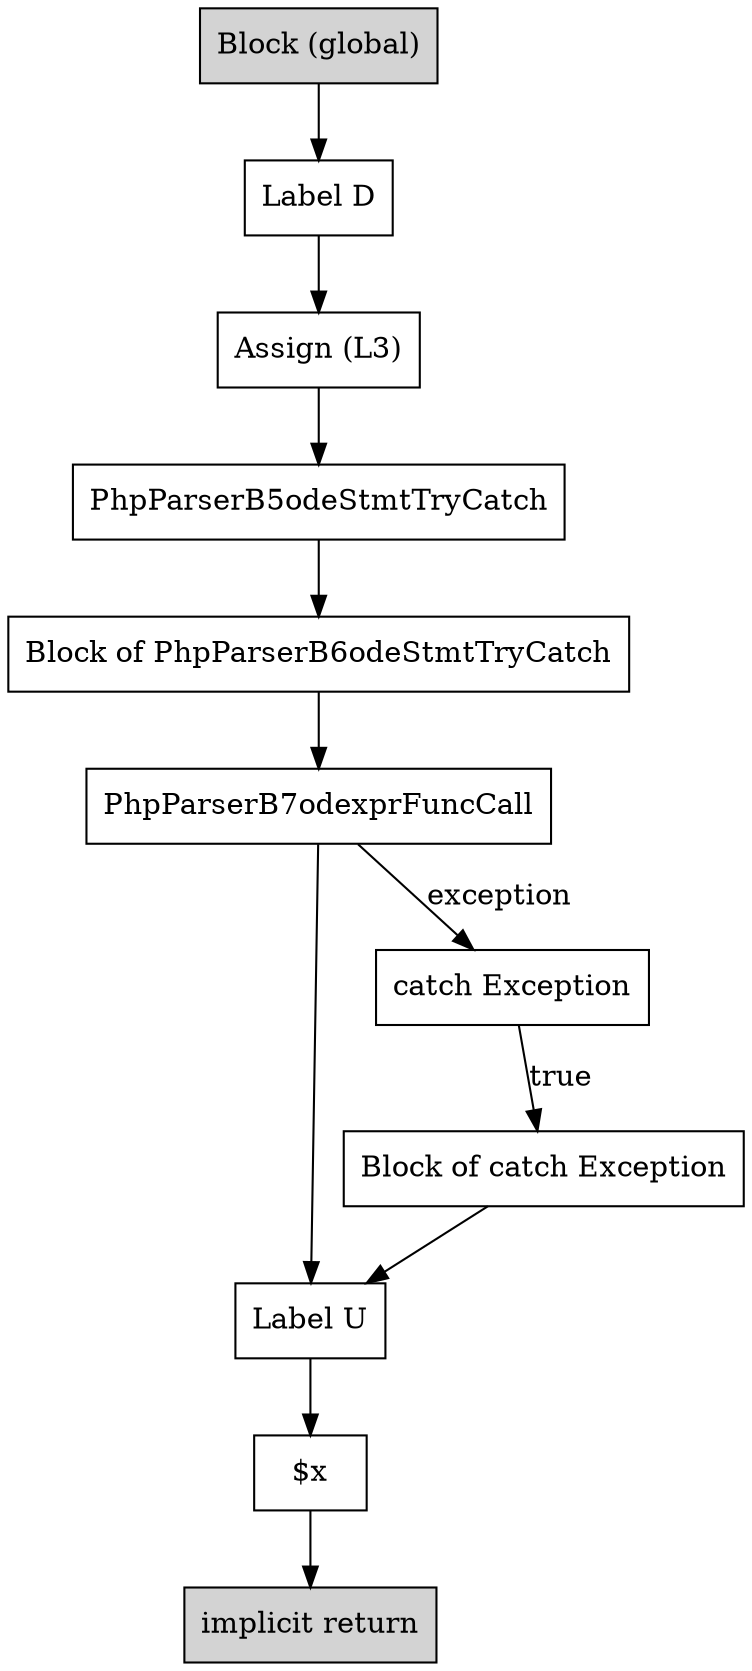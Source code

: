 digraph G {
    B1 [shape=box,label="implicit return",style=filled]
    B2 [shape=box,label="Block (global)",style=filled]
    B2 -> B3
    B3 [shape=box,label="Label D"]
    B3 -> B4
    B4 [shape=box,label="Assign (L3)"]
    B4 -> B5
    B5 [shape=box,label="PhpParser\Node\Stmt\TryCatch"]
    B5 -> B6
    B7 [shape=box,label="PhpParser\Node\Expr\FuncCall"]
    B7 -> B8
    B7 -> B9 [label="exception"]
    B8 [shape=box,label="Label U"]
    B8 -> B10
    B9 [shape=box,label="catch Exception"]
    B9 -> B11 [label="true"]
    B6 [shape=box,label="Block of PhpParser\Node\Stmt\TryCatch"]
    B6 -> B7
    B11 [shape=box,label="Block of catch Exception"]
    B11 -> B8
    B10 [shape=box,label="$x"]
    B10 -> B1
}